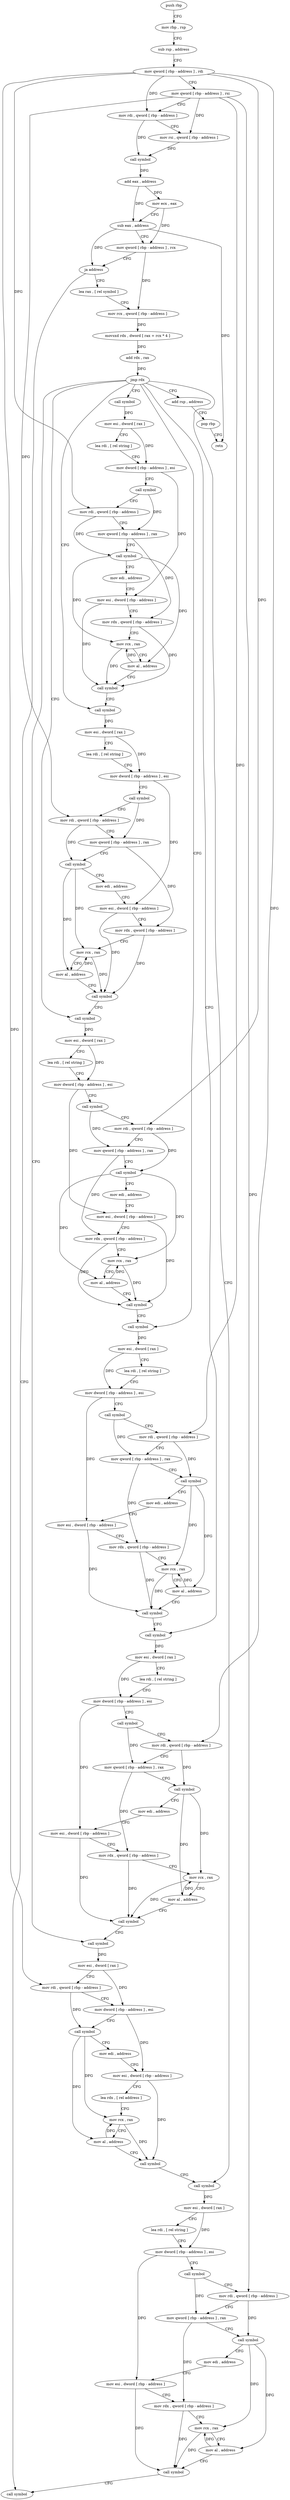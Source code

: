 digraph "func" {
"4221200" [label = "push rbp" ]
"4221201" [label = "mov rbp , rsp" ]
"4221204" [label = "sub rsp , address" ]
"4221211" [label = "mov qword [ rbp - address ] , rdi" ]
"4221215" [label = "mov qword [ rbp - address ] , rsi" ]
"4221219" [label = "mov rdi , qword [ rbp - address ]" ]
"4221223" [label = "mov rsi , qword [ rbp - address ]" ]
"4221227" [label = "call symbol" ]
"4221232" [label = "add eax , address" ]
"4221235" [label = "mov ecx , eax" ]
"4221237" [label = "sub eax , address" ]
"4221240" [label = "mov qword [ rbp - address ] , rcx" ]
"4221244" [label = "ja address" ]
"4221665" [label = "call symbol" ]
"4221250" [label = "lea rax , [ rel symbol ]" ]
"4221257" [label = "mov rcx , qword [ rbp - address ]" ]
"4221261" [label = "movsxd rdx , dword [ rax + rcx * 4 ]" ]
"4221265" [label = "add rdx , rax" ]
"4221268" [label = "jmp rdx" ]
"4221270" [label = "add rsp , address" ]
"4221279" [label = "call symbol" ]
"4221336" [label = "call symbol" ]
"4221393" [label = "call symbol" ]
"4221450" [label = "call symbol" ]
"4221507" [label = "call symbol" ]
"4221564" [label = "call symbol" ]
"4221608" [label = "call symbol" ]
"4221277" [label = "pop rbp" ]
"4221278" [label = "retn" ]
"4221284" [label = "mov esi , dword [ rax ]" ]
"4221286" [label = "lea rdi , [ rel string ]" ]
"4221293" [label = "mov dword [ rbp - address ] , esi" ]
"4221296" [label = "call symbol" ]
"4221301" [label = "mov rdi , qword [ rbp - address ]" ]
"4221305" [label = "mov qword [ rbp - address ] , rax" ]
"4221309" [label = "call symbol" ]
"4221314" [label = "mov edi , address" ]
"4221319" [label = "mov esi , dword [ rbp - address ]" ]
"4221322" [label = "mov rdx , qword [ rbp - address ]" ]
"4221326" [label = "mov rcx , rax" ]
"4221329" [label = "mov al , address" ]
"4221331" [label = "call symbol" ]
"4221341" [label = "mov esi , dword [ rax ]" ]
"4221343" [label = "lea rdi , [ rel string ]" ]
"4221350" [label = "mov dword [ rbp - address ] , esi" ]
"4221353" [label = "call symbol" ]
"4221358" [label = "mov rdi , qword [ rbp - address ]" ]
"4221362" [label = "mov qword [ rbp - address ] , rax" ]
"4221366" [label = "call symbol" ]
"4221371" [label = "mov edi , address" ]
"4221376" [label = "mov esi , dword [ rbp - address ]" ]
"4221379" [label = "mov rdx , qword [ rbp - address ]" ]
"4221383" [label = "mov rcx , rax" ]
"4221386" [label = "mov al , address" ]
"4221388" [label = "call symbol" ]
"4221398" [label = "mov esi , dword [ rax ]" ]
"4221400" [label = "lea rdi , [ rel string ]" ]
"4221407" [label = "mov dword [ rbp - address ] , esi" ]
"4221410" [label = "call symbol" ]
"4221415" [label = "mov rdi , qword [ rbp - address ]" ]
"4221419" [label = "mov qword [ rbp - address ] , rax" ]
"4221423" [label = "call symbol" ]
"4221428" [label = "mov edi , address" ]
"4221433" [label = "mov esi , dword [ rbp - address ]" ]
"4221436" [label = "mov rdx , qword [ rbp - address ]" ]
"4221440" [label = "mov rcx , rax" ]
"4221443" [label = "mov al , address" ]
"4221445" [label = "call symbol" ]
"4221455" [label = "mov esi , dword [ rax ]" ]
"4221457" [label = "lea rdi , [ rel string ]" ]
"4221464" [label = "mov dword [ rbp - address ] , esi" ]
"4221467" [label = "call symbol" ]
"4221472" [label = "mov rdi , qword [ rbp - address ]" ]
"4221476" [label = "mov qword [ rbp - address ] , rax" ]
"4221480" [label = "call symbol" ]
"4221485" [label = "mov edi , address" ]
"4221490" [label = "mov esi , dword [ rbp - address ]" ]
"4221493" [label = "mov rdx , qword [ rbp - address ]" ]
"4221497" [label = "mov rcx , rax" ]
"4221500" [label = "mov al , address" ]
"4221502" [label = "call symbol" ]
"4221512" [label = "mov esi , dword [ rax ]" ]
"4221514" [label = "lea rdi , [ rel string ]" ]
"4221521" [label = "mov dword [ rbp - address ] , esi" ]
"4221524" [label = "call symbol" ]
"4221529" [label = "mov rdi , qword [ rbp - address ]" ]
"4221533" [label = "mov qword [ rbp - address ] , rax" ]
"4221537" [label = "call symbol" ]
"4221542" [label = "mov edi , address" ]
"4221547" [label = "mov esi , dword [ rbp - address ]" ]
"4221550" [label = "mov rdx , qword [ rbp - address ]" ]
"4221554" [label = "mov rcx , rax" ]
"4221557" [label = "mov al , address" ]
"4221559" [label = "call symbol" ]
"4221569" [label = "mov esi , dword [ rax ]" ]
"4221571" [label = "mov rdi , qword [ rbp - address ]" ]
"4221575" [label = "mov dword [ rbp - address ] , esi" ]
"4221578" [label = "call symbol" ]
"4221583" [label = "mov edi , address" ]
"4221588" [label = "mov esi , dword [ rbp - address ]" ]
"4221591" [label = "lea rdx , [ rel address ]" ]
"4221598" [label = "mov rcx , rax" ]
"4221601" [label = "mov al , address" ]
"4221603" [label = "call symbol" ]
"4221613" [label = "mov esi , dword [ rax ]" ]
"4221615" [label = "lea rdi , [ rel string ]" ]
"4221622" [label = "mov dword [ rbp - address ] , esi" ]
"4221625" [label = "call symbol" ]
"4221630" [label = "mov rdi , qword [ rbp - address ]" ]
"4221634" [label = "mov qword [ rbp - address ] , rax" ]
"4221638" [label = "call symbol" ]
"4221643" [label = "mov edi , address" ]
"4221648" [label = "mov esi , dword [ rbp - address ]" ]
"4221651" [label = "mov rdx , qword [ rbp - address ]" ]
"4221655" [label = "mov rcx , rax" ]
"4221658" [label = "mov al , address" ]
"4221660" [label = "call symbol" ]
"4221200" -> "4221201" [ label = "CFG" ]
"4221201" -> "4221204" [ label = "CFG" ]
"4221204" -> "4221211" [ label = "CFG" ]
"4221211" -> "4221215" [ label = "CFG" ]
"4221211" -> "4221219" [ label = "DFG" ]
"4221211" -> "4221301" [ label = "DFG" ]
"4221211" -> "4221415" [ label = "DFG" ]
"4221211" -> "4221529" [ label = "DFG" ]
"4221211" -> "4221571" [ label = "DFG" ]
"4221215" -> "4221219" [ label = "CFG" ]
"4221215" -> "4221223" [ label = "DFG" ]
"4221215" -> "4221358" [ label = "DFG" ]
"4221215" -> "4221472" [ label = "DFG" ]
"4221215" -> "4221630" [ label = "DFG" ]
"4221219" -> "4221223" [ label = "CFG" ]
"4221219" -> "4221227" [ label = "DFG" ]
"4221223" -> "4221227" [ label = "DFG" ]
"4221227" -> "4221232" [ label = "DFG" ]
"4221232" -> "4221235" [ label = "DFG" ]
"4221232" -> "4221237" [ label = "DFG" ]
"4221235" -> "4221237" [ label = "CFG" ]
"4221235" -> "4221240" [ label = "DFG" ]
"4221237" -> "4221240" [ label = "CFG" ]
"4221237" -> "4221278" [ label = "DFG" ]
"4221237" -> "4221244" [ label = "DFG" ]
"4221240" -> "4221244" [ label = "CFG" ]
"4221240" -> "4221257" [ label = "DFG" ]
"4221244" -> "4221665" [ label = "CFG" ]
"4221244" -> "4221250" [ label = "CFG" ]
"4221250" -> "4221257" [ label = "CFG" ]
"4221257" -> "4221261" [ label = "DFG" ]
"4221261" -> "4221265" [ label = "DFG" ]
"4221265" -> "4221268" [ label = "DFG" ]
"4221268" -> "4221270" [ label = "CFG" ]
"4221268" -> "4221279" [ label = "CFG" ]
"4221268" -> "4221336" [ label = "CFG" ]
"4221268" -> "4221393" [ label = "CFG" ]
"4221268" -> "4221450" [ label = "CFG" ]
"4221268" -> "4221507" [ label = "CFG" ]
"4221268" -> "4221564" [ label = "CFG" ]
"4221268" -> "4221608" [ label = "CFG" ]
"4221270" -> "4221277" [ label = "CFG" ]
"4221279" -> "4221284" [ label = "DFG" ]
"4221336" -> "4221341" [ label = "DFG" ]
"4221393" -> "4221398" [ label = "DFG" ]
"4221450" -> "4221455" [ label = "DFG" ]
"4221507" -> "4221512" [ label = "DFG" ]
"4221564" -> "4221569" [ label = "DFG" ]
"4221608" -> "4221613" [ label = "DFG" ]
"4221277" -> "4221278" [ label = "CFG" ]
"4221284" -> "4221286" [ label = "CFG" ]
"4221284" -> "4221293" [ label = "DFG" ]
"4221286" -> "4221293" [ label = "CFG" ]
"4221293" -> "4221296" [ label = "CFG" ]
"4221293" -> "4221319" [ label = "DFG" ]
"4221296" -> "4221301" [ label = "CFG" ]
"4221296" -> "4221305" [ label = "DFG" ]
"4221301" -> "4221305" [ label = "CFG" ]
"4221301" -> "4221309" [ label = "DFG" ]
"4221305" -> "4221309" [ label = "CFG" ]
"4221305" -> "4221322" [ label = "DFG" ]
"4221309" -> "4221314" [ label = "CFG" ]
"4221309" -> "4221326" [ label = "DFG" ]
"4221309" -> "4221329" [ label = "DFG" ]
"4221314" -> "4221319" [ label = "CFG" ]
"4221319" -> "4221322" [ label = "CFG" ]
"4221319" -> "4221331" [ label = "DFG" ]
"4221322" -> "4221326" [ label = "CFG" ]
"4221322" -> "4221331" [ label = "DFG" ]
"4221326" -> "4221329" [ label = "CFG" ]
"4221326" -> "4221331" [ label = "DFG" ]
"4221329" -> "4221331" [ label = "CFG" ]
"4221329" -> "4221326" [ label = "DFG" ]
"4221331" -> "4221336" [ label = "CFG" ]
"4221341" -> "4221343" [ label = "CFG" ]
"4221341" -> "4221350" [ label = "DFG" ]
"4221343" -> "4221350" [ label = "CFG" ]
"4221350" -> "4221353" [ label = "CFG" ]
"4221350" -> "4221376" [ label = "DFG" ]
"4221353" -> "4221358" [ label = "CFG" ]
"4221353" -> "4221362" [ label = "DFG" ]
"4221358" -> "4221362" [ label = "CFG" ]
"4221358" -> "4221366" [ label = "DFG" ]
"4221362" -> "4221366" [ label = "CFG" ]
"4221362" -> "4221379" [ label = "DFG" ]
"4221366" -> "4221371" [ label = "CFG" ]
"4221366" -> "4221383" [ label = "DFG" ]
"4221366" -> "4221386" [ label = "DFG" ]
"4221371" -> "4221376" [ label = "CFG" ]
"4221376" -> "4221379" [ label = "CFG" ]
"4221376" -> "4221388" [ label = "DFG" ]
"4221379" -> "4221383" [ label = "CFG" ]
"4221379" -> "4221388" [ label = "DFG" ]
"4221383" -> "4221386" [ label = "CFG" ]
"4221383" -> "4221388" [ label = "DFG" ]
"4221386" -> "4221388" [ label = "CFG" ]
"4221386" -> "4221383" [ label = "DFG" ]
"4221388" -> "4221393" [ label = "CFG" ]
"4221398" -> "4221400" [ label = "CFG" ]
"4221398" -> "4221407" [ label = "DFG" ]
"4221400" -> "4221407" [ label = "CFG" ]
"4221407" -> "4221410" [ label = "CFG" ]
"4221407" -> "4221433" [ label = "DFG" ]
"4221410" -> "4221415" [ label = "CFG" ]
"4221410" -> "4221419" [ label = "DFG" ]
"4221415" -> "4221419" [ label = "CFG" ]
"4221415" -> "4221423" [ label = "DFG" ]
"4221419" -> "4221423" [ label = "CFG" ]
"4221419" -> "4221436" [ label = "DFG" ]
"4221423" -> "4221428" [ label = "CFG" ]
"4221423" -> "4221440" [ label = "DFG" ]
"4221423" -> "4221443" [ label = "DFG" ]
"4221428" -> "4221433" [ label = "CFG" ]
"4221433" -> "4221436" [ label = "CFG" ]
"4221433" -> "4221445" [ label = "DFG" ]
"4221436" -> "4221440" [ label = "CFG" ]
"4221436" -> "4221445" [ label = "DFG" ]
"4221440" -> "4221443" [ label = "CFG" ]
"4221440" -> "4221445" [ label = "DFG" ]
"4221443" -> "4221445" [ label = "CFG" ]
"4221443" -> "4221440" [ label = "DFG" ]
"4221445" -> "4221450" [ label = "CFG" ]
"4221455" -> "4221457" [ label = "CFG" ]
"4221455" -> "4221464" [ label = "DFG" ]
"4221457" -> "4221464" [ label = "CFG" ]
"4221464" -> "4221467" [ label = "CFG" ]
"4221464" -> "4221490" [ label = "DFG" ]
"4221467" -> "4221472" [ label = "CFG" ]
"4221467" -> "4221476" [ label = "DFG" ]
"4221472" -> "4221476" [ label = "CFG" ]
"4221472" -> "4221480" [ label = "DFG" ]
"4221476" -> "4221480" [ label = "CFG" ]
"4221476" -> "4221493" [ label = "DFG" ]
"4221480" -> "4221485" [ label = "CFG" ]
"4221480" -> "4221497" [ label = "DFG" ]
"4221480" -> "4221500" [ label = "DFG" ]
"4221485" -> "4221490" [ label = "CFG" ]
"4221490" -> "4221493" [ label = "CFG" ]
"4221490" -> "4221502" [ label = "DFG" ]
"4221493" -> "4221497" [ label = "CFG" ]
"4221493" -> "4221502" [ label = "DFG" ]
"4221497" -> "4221500" [ label = "CFG" ]
"4221497" -> "4221502" [ label = "DFG" ]
"4221500" -> "4221502" [ label = "CFG" ]
"4221500" -> "4221497" [ label = "DFG" ]
"4221502" -> "4221507" [ label = "CFG" ]
"4221512" -> "4221514" [ label = "CFG" ]
"4221512" -> "4221521" [ label = "DFG" ]
"4221514" -> "4221521" [ label = "CFG" ]
"4221521" -> "4221524" [ label = "CFG" ]
"4221521" -> "4221547" [ label = "DFG" ]
"4221524" -> "4221529" [ label = "CFG" ]
"4221524" -> "4221533" [ label = "DFG" ]
"4221529" -> "4221533" [ label = "CFG" ]
"4221529" -> "4221537" [ label = "DFG" ]
"4221533" -> "4221537" [ label = "CFG" ]
"4221533" -> "4221550" [ label = "DFG" ]
"4221537" -> "4221542" [ label = "CFG" ]
"4221537" -> "4221554" [ label = "DFG" ]
"4221537" -> "4221557" [ label = "DFG" ]
"4221542" -> "4221547" [ label = "CFG" ]
"4221547" -> "4221550" [ label = "CFG" ]
"4221547" -> "4221559" [ label = "DFG" ]
"4221550" -> "4221554" [ label = "CFG" ]
"4221550" -> "4221559" [ label = "DFG" ]
"4221554" -> "4221557" [ label = "CFG" ]
"4221554" -> "4221559" [ label = "DFG" ]
"4221557" -> "4221559" [ label = "CFG" ]
"4221557" -> "4221554" [ label = "DFG" ]
"4221559" -> "4221564" [ label = "CFG" ]
"4221569" -> "4221571" [ label = "CFG" ]
"4221569" -> "4221575" [ label = "DFG" ]
"4221571" -> "4221575" [ label = "CFG" ]
"4221571" -> "4221578" [ label = "DFG" ]
"4221575" -> "4221578" [ label = "CFG" ]
"4221575" -> "4221588" [ label = "DFG" ]
"4221578" -> "4221583" [ label = "CFG" ]
"4221578" -> "4221598" [ label = "DFG" ]
"4221578" -> "4221601" [ label = "DFG" ]
"4221583" -> "4221588" [ label = "CFG" ]
"4221588" -> "4221591" [ label = "CFG" ]
"4221588" -> "4221603" [ label = "DFG" ]
"4221591" -> "4221598" [ label = "CFG" ]
"4221598" -> "4221601" [ label = "CFG" ]
"4221598" -> "4221603" [ label = "DFG" ]
"4221601" -> "4221603" [ label = "CFG" ]
"4221601" -> "4221598" [ label = "DFG" ]
"4221603" -> "4221608" [ label = "CFG" ]
"4221613" -> "4221615" [ label = "CFG" ]
"4221613" -> "4221622" [ label = "DFG" ]
"4221615" -> "4221622" [ label = "CFG" ]
"4221622" -> "4221625" [ label = "CFG" ]
"4221622" -> "4221648" [ label = "DFG" ]
"4221625" -> "4221630" [ label = "CFG" ]
"4221625" -> "4221634" [ label = "DFG" ]
"4221630" -> "4221634" [ label = "CFG" ]
"4221630" -> "4221638" [ label = "DFG" ]
"4221634" -> "4221638" [ label = "CFG" ]
"4221634" -> "4221651" [ label = "DFG" ]
"4221638" -> "4221643" [ label = "CFG" ]
"4221638" -> "4221655" [ label = "DFG" ]
"4221638" -> "4221658" [ label = "DFG" ]
"4221643" -> "4221648" [ label = "CFG" ]
"4221648" -> "4221651" [ label = "CFG" ]
"4221648" -> "4221660" [ label = "DFG" ]
"4221651" -> "4221655" [ label = "CFG" ]
"4221651" -> "4221660" [ label = "DFG" ]
"4221655" -> "4221658" [ label = "CFG" ]
"4221655" -> "4221660" [ label = "DFG" ]
"4221658" -> "4221660" [ label = "CFG" ]
"4221658" -> "4221655" [ label = "DFG" ]
"4221660" -> "4221665" [ label = "CFG" ]
}
